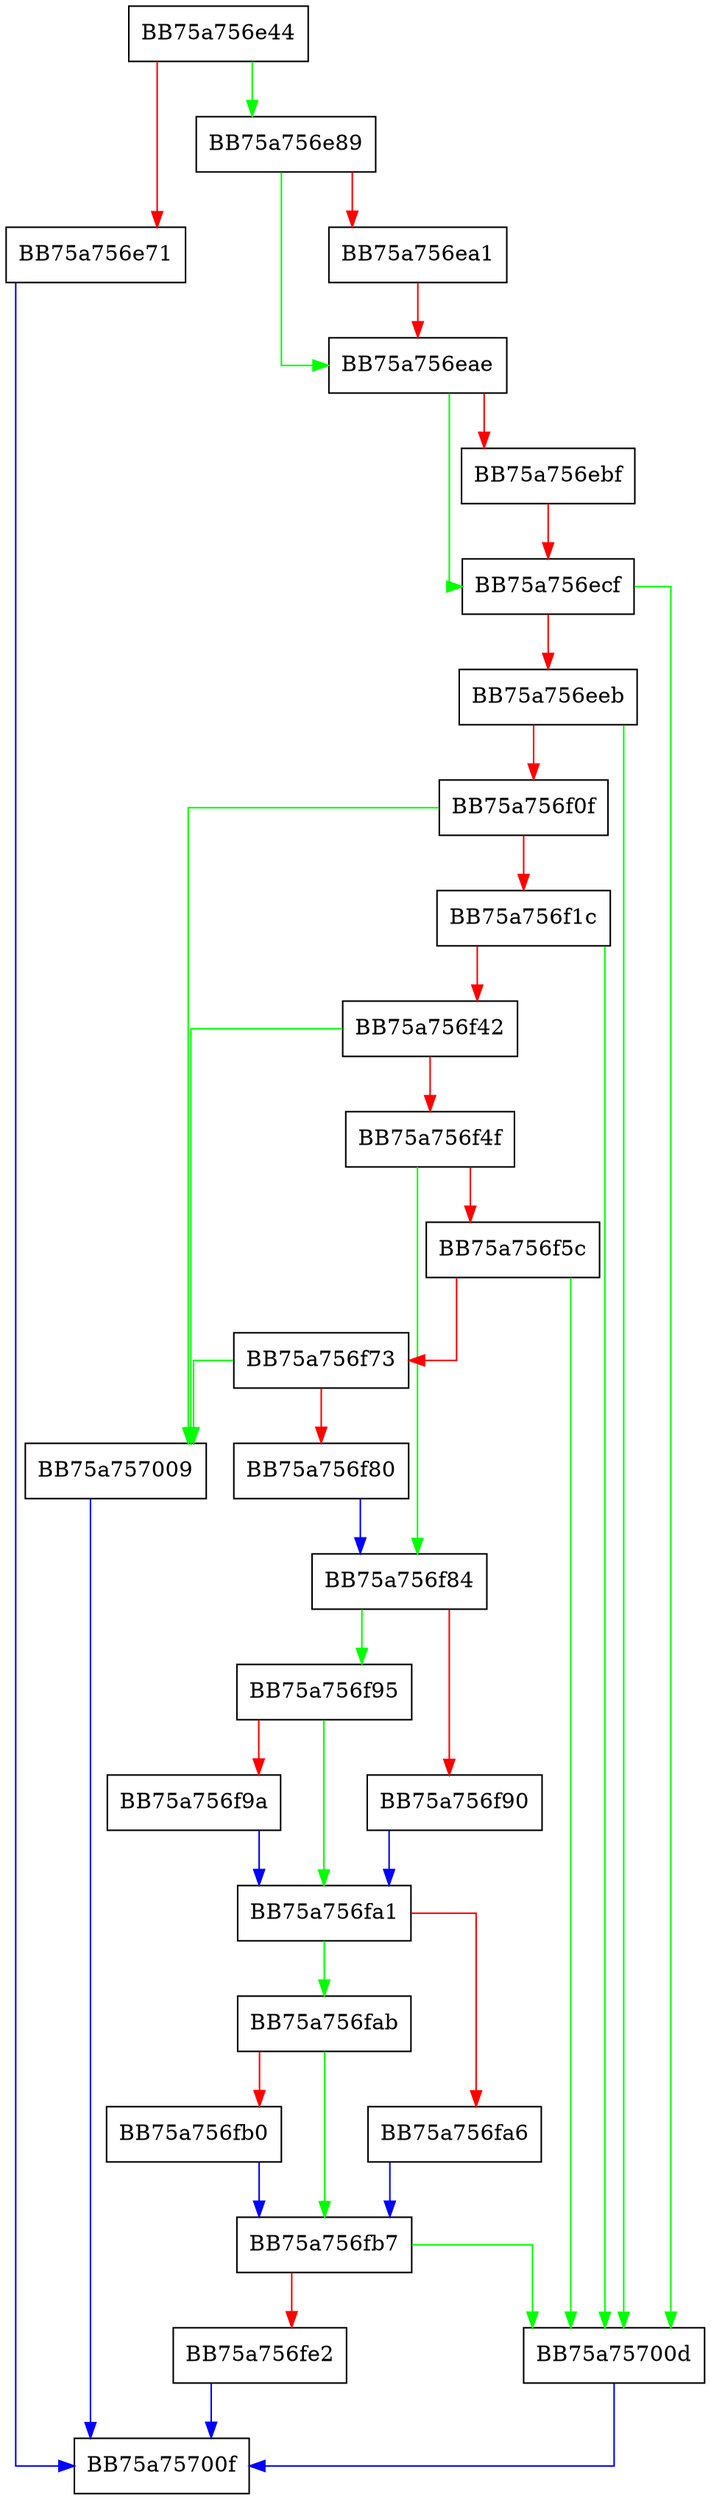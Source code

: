 digraph slice {
  node [shape="box"];
  graph [splines=ortho];
  BB75a756e44 -> BB75a756e89 [color="green"];
  BB75a756e44 -> BB75a756e71 [color="red"];
  BB75a756e71 -> BB75a75700f [color="blue"];
  BB75a756e89 -> BB75a756eae [color="green"];
  BB75a756e89 -> BB75a756ea1 [color="red"];
  BB75a756ea1 -> BB75a756eae [color="red"];
  BB75a756eae -> BB75a756ecf [color="green"];
  BB75a756eae -> BB75a756ebf [color="red"];
  BB75a756ebf -> BB75a756ecf [color="red"];
  BB75a756ecf -> BB75a75700d [color="green"];
  BB75a756ecf -> BB75a756eeb [color="red"];
  BB75a756eeb -> BB75a75700d [color="green"];
  BB75a756eeb -> BB75a756f0f [color="red"];
  BB75a756f0f -> BB75a757009 [color="green"];
  BB75a756f0f -> BB75a756f1c [color="red"];
  BB75a756f1c -> BB75a75700d [color="green"];
  BB75a756f1c -> BB75a756f42 [color="red"];
  BB75a756f42 -> BB75a757009 [color="green"];
  BB75a756f42 -> BB75a756f4f [color="red"];
  BB75a756f4f -> BB75a756f84 [color="green"];
  BB75a756f4f -> BB75a756f5c [color="red"];
  BB75a756f5c -> BB75a75700d [color="green"];
  BB75a756f5c -> BB75a756f73 [color="red"];
  BB75a756f73 -> BB75a757009 [color="green"];
  BB75a756f73 -> BB75a756f80 [color="red"];
  BB75a756f80 -> BB75a756f84 [color="blue"];
  BB75a756f84 -> BB75a756f95 [color="green"];
  BB75a756f84 -> BB75a756f90 [color="red"];
  BB75a756f90 -> BB75a756fa1 [color="blue"];
  BB75a756f95 -> BB75a756fa1 [color="green"];
  BB75a756f95 -> BB75a756f9a [color="red"];
  BB75a756f9a -> BB75a756fa1 [color="blue"];
  BB75a756fa1 -> BB75a756fab [color="green"];
  BB75a756fa1 -> BB75a756fa6 [color="red"];
  BB75a756fa6 -> BB75a756fb7 [color="blue"];
  BB75a756fab -> BB75a756fb7 [color="green"];
  BB75a756fab -> BB75a756fb0 [color="red"];
  BB75a756fb0 -> BB75a756fb7 [color="blue"];
  BB75a756fb7 -> BB75a75700d [color="green"];
  BB75a756fb7 -> BB75a756fe2 [color="red"];
  BB75a756fe2 -> BB75a75700f [color="blue"];
  BB75a757009 -> BB75a75700f [color="blue"];
  BB75a75700d -> BB75a75700f [color="blue"];
}